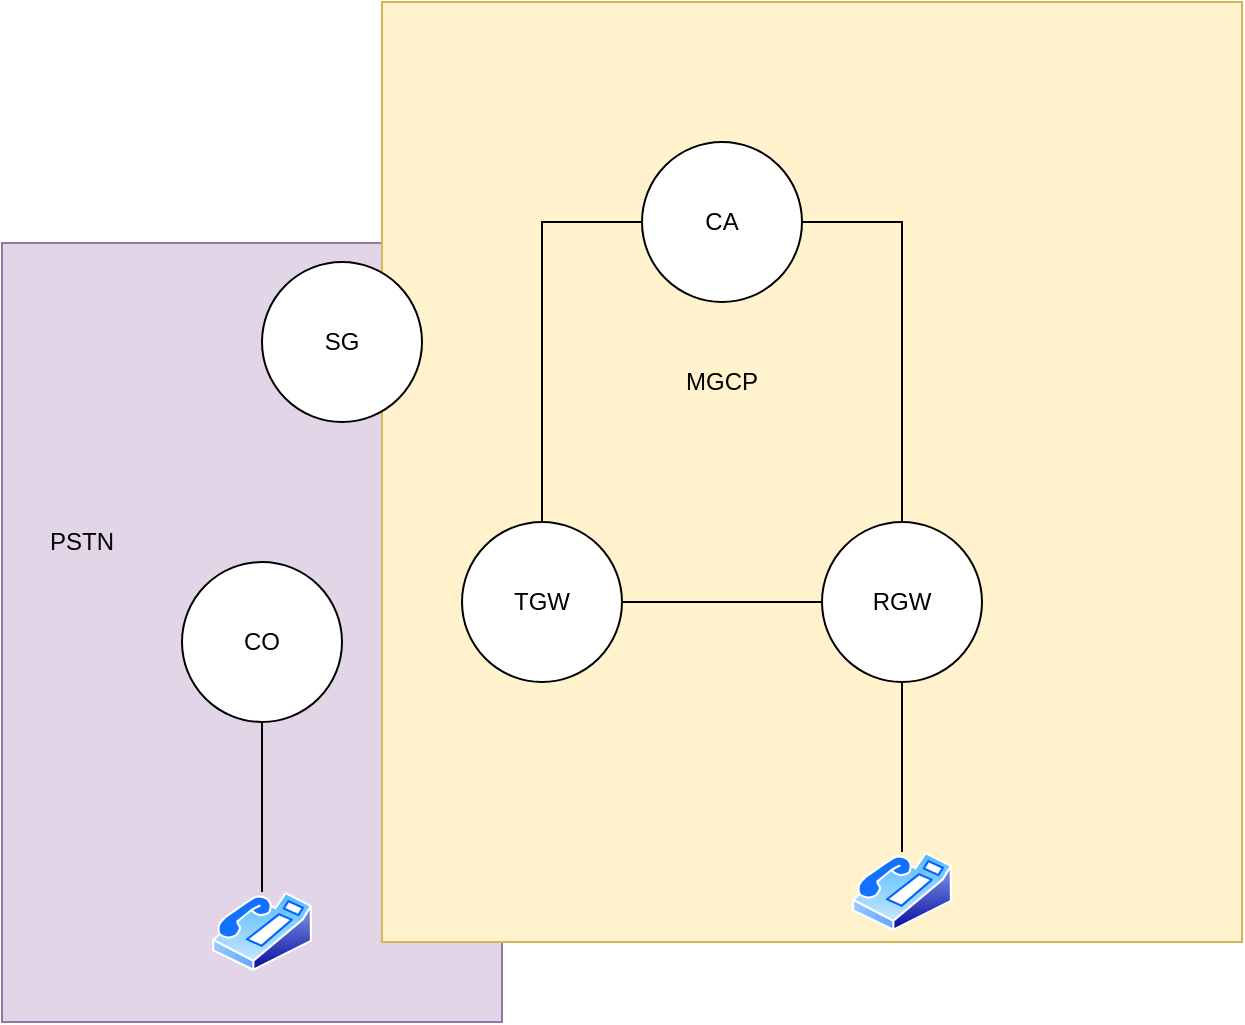 <mxfile version="13.5.1" type="device" pages="2"><diagram id="LALU7TjSTUq3jKSfCI3h" name="Page-1"><mxGraphModel dx="1086" dy="806" grid="1" gridSize="10" guides="1" tooltips="1" connect="1" arrows="1" fold="1" page="1" pageScale="1" pageWidth="827" pageHeight="1169" math="0" shadow="0"><root><mxCell id="0"/><mxCell id="1" parent="0"/><mxCell id="gHCIbLQJ0O03dAlR5LJ3-13" value="" style="rounded=0;whiteSpace=wrap;html=1;fillColor=#e1d5e7;strokeColor=#9673a6;" parent="1" vertex="1"><mxGeometry x="80" y="260.5" width="250" height="389.5" as="geometry"/></mxCell><mxCell id="gHCIbLQJ0O03dAlR5LJ3-12" value="" style="rounded=0;whiteSpace=wrap;html=1;fillColor=#fff2cc;strokeColor=#d6b656;" parent="1" vertex="1"><mxGeometry x="270" y="140" width="430" height="470" as="geometry"/></mxCell><mxCell id="gHCIbLQJ0O03dAlR5LJ3-14" style="edgeStyle=orthogonalEdgeStyle;rounded=0;orthogonalLoop=1;jettySize=auto;html=1;exitX=0;exitY=0.5;exitDx=0;exitDy=0;endArrow=none;endFill=0;" parent="1" source="gHCIbLQJ0O03dAlR5LJ3-1" target="gHCIbLQJ0O03dAlR5LJ3-4" edge="1"><mxGeometry relative="1" as="geometry"/></mxCell><mxCell id="gHCIbLQJ0O03dAlR5LJ3-15" style="edgeStyle=orthogonalEdgeStyle;rounded=0;orthogonalLoop=1;jettySize=auto;html=1;exitX=1;exitY=0.5;exitDx=0;exitDy=0;entryX=0.5;entryY=0;entryDx=0;entryDy=0;endArrow=none;endFill=0;" parent="1" source="gHCIbLQJ0O03dAlR5LJ3-1" target="gHCIbLQJ0O03dAlR5LJ3-2" edge="1"><mxGeometry relative="1" as="geometry"/></mxCell><mxCell id="gHCIbLQJ0O03dAlR5LJ3-1" value="CA" style="ellipse;whiteSpace=wrap;html=1;aspect=fixed;" parent="1" vertex="1"><mxGeometry x="400" y="210" width="80" height="80" as="geometry"/></mxCell><mxCell id="gHCIbLQJ0O03dAlR5LJ3-9" value="" style="edgeStyle=orthogonalEdgeStyle;rounded=0;orthogonalLoop=1;jettySize=auto;html=1;endArrow=none;endFill=0;" parent="1" source="gHCIbLQJ0O03dAlR5LJ3-2" target="gHCIbLQJ0O03dAlR5LJ3-6" edge="1"><mxGeometry relative="1" as="geometry"/></mxCell><mxCell id="gHCIbLQJ0O03dAlR5LJ3-2" value="RGW" style="ellipse;whiteSpace=wrap;html=1;aspect=fixed;" parent="1" vertex="1"><mxGeometry x="490" y="400" width="80" height="80" as="geometry"/></mxCell><mxCell id="gHCIbLQJ0O03dAlR5LJ3-3" value="SG" style="ellipse;whiteSpace=wrap;html=1;aspect=fixed;" parent="1" vertex="1"><mxGeometry x="210" y="270" width="80" height="80" as="geometry"/></mxCell><mxCell id="gHCIbLQJ0O03dAlR5LJ3-16" style="edgeStyle=orthogonalEdgeStyle;rounded=0;orthogonalLoop=1;jettySize=auto;html=1;exitX=1;exitY=0.5;exitDx=0;exitDy=0;entryX=0;entryY=0.5;entryDx=0;entryDy=0;endArrow=none;endFill=0;" parent="1" source="gHCIbLQJ0O03dAlR5LJ3-4" target="gHCIbLQJ0O03dAlR5LJ3-2" edge="1"><mxGeometry relative="1" as="geometry"/></mxCell><mxCell id="gHCIbLQJ0O03dAlR5LJ3-4" value="TGW" style="ellipse;whiteSpace=wrap;html=1;aspect=fixed;" parent="1" vertex="1"><mxGeometry x="310" y="400" width="80" height="80" as="geometry"/></mxCell><mxCell id="gHCIbLQJ0O03dAlR5LJ3-11" value="" style="edgeStyle=orthogonalEdgeStyle;rounded=0;orthogonalLoop=1;jettySize=auto;html=1;endArrow=none;endFill=0;" parent="1" source="gHCIbLQJ0O03dAlR5LJ3-5" target="gHCIbLQJ0O03dAlR5LJ3-10" edge="1"><mxGeometry relative="1" as="geometry"/></mxCell><mxCell id="gHCIbLQJ0O03dAlR5LJ3-5" value="CO" style="ellipse;whiteSpace=wrap;html=1;aspect=fixed;" parent="1" vertex="1"><mxGeometry x="170" y="420" width="80" height="80" as="geometry"/></mxCell><mxCell id="gHCIbLQJ0O03dAlR5LJ3-6" value="" style="aspect=fixed;perimeter=ellipsePerimeter;html=1;align=center;shadow=0;dashed=0;spacingTop=3;image;image=img/lib/active_directory/phone.svg;" parent="1" vertex="1"><mxGeometry x="505" y="565" width="50" height="39.5" as="geometry"/></mxCell><mxCell id="gHCIbLQJ0O03dAlR5LJ3-7" value="PSTN" style="text;html=1;strokeColor=none;fillColor=none;align=center;verticalAlign=middle;whiteSpace=wrap;rounded=0;" parent="1" vertex="1"><mxGeometry x="100" y="400" width="40" height="20" as="geometry"/></mxCell><mxCell id="gHCIbLQJ0O03dAlR5LJ3-8" value="MGCP" style="text;html=1;strokeColor=none;fillColor=none;align=center;verticalAlign=middle;whiteSpace=wrap;rounded=0;" parent="1" vertex="1"><mxGeometry x="420" y="320" width="40" height="20" as="geometry"/></mxCell><mxCell id="gHCIbLQJ0O03dAlR5LJ3-10" value="" style="aspect=fixed;perimeter=ellipsePerimeter;html=1;align=center;shadow=0;dashed=0;spacingTop=3;image;image=img/lib/active_directory/phone.svg;" parent="1" vertex="1"><mxGeometry x="185" y="585" width="50" height="39.5" as="geometry"/></mxCell></root></mxGraphModel></diagram><diagram id="U83VQ3__-1QzSG5hxZhR" name="CbnDocsisDbEntry"><mxGraphModel dx="543" dy="403" grid="1" gridSize="10" guides="1" tooltips="1" connect="1" arrows="1" fold="1" page="1" pageScale="1" pageWidth="827" pageHeight="1169" math="0" shadow="0"><root><mxCell id="vChYFIjHGDnsk4X_cndn-0"/><mxCell id="vChYFIjHGDnsk4X_cndn-1" parent="vChYFIjHGDnsk4X_cndn-0"/><mxCell id="vChYFIjHGDnsk4X_cndn-3" style="edgeStyle=orthogonalEdgeStyle;rounded=0;orthogonalLoop=1;jettySize=auto;html=1;exitX=0.5;exitY=1;exitDx=0;exitDy=0;" edge="1" parent="vChYFIjHGDnsk4X_cndn-1" source="vChYFIjHGDnsk4X_cndn-2"><mxGeometry relative="1" as="geometry"><mxPoint x="325" y="370" as="targetPoint"/></mxGeometry></mxCell><mxCell id="vChYFIjHGDnsk4X_cndn-2" value="" style="ellipse;whiteSpace=wrap;html=1;aspect=fixed;" vertex="1" parent="vChYFIjHGDnsk4X_cndn-1"><mxGeometry x="320" y="120" width="10" height="10" as="geometry"/></mxCell><mxCell id="vChYFIjHGDnsk4X_cndn-4" value="Power On the system" style="text;html=1;strokeColor=none;fillColor=none;align=center;verticalAlign=middle;whiteSpace=wrap;rounded=0;" vertex="1" parent="vChYFIjHGDnsk4X_cndn-1"><mxGeometry x="249" y="90" width="165" height="20" as="geometry"/></mxCell><mxCell id="vChYFIjHGDnsk4X_cndn-5" value="Initialize the database of CbnDocsisDb" style="text;html=1;strokeColor=none;fillColor=none;align=left;verticalAlign=middle;whiteSpace=wrap;rounded=0;" vertex="1" parent="vChYFIjHGDnsk4X_cndn-1"><mxGeometry x="330" y="140" width="240" height="20" as="geometry"/></mxCell><mxCell id="vChYFIjHGDnsk4X_cndn-6" value="The database setup fail caused by some reason" style="text;html=1;strokeColor=none;fillColor=none;align=left;verticalAlign=middle;whiteSpace=wrap;rounded=0;" vertex="1" parent="vChYFIjHGDnsk4X_cndn-1"><mxGeometry x="330" y="220" width="280" height="20" as="geometry"/></mxCell><mxCell id="vChYFIjHGDnsk4X_cndn-7" value="" style="endArrow=none;dashed=1;html=1;dashPattern=1 3;strokeWidth=2;" edge="1" parent="vChYFIjHGDnsk4X_cndn-1"><mxGeometry width="50" height="50" relative="1" as="geometry"><mxPoint x="439" y="220" as="sourcePoint"/><mxPoint x="439" y="170" as="targetPoint"/></mxGeometry></mxCell><mxCell id="vChYFIjHGDnsk4X_cndn-8" value="Walk the whole mibs" style="text;html=1;strokeColor=#82b366;fillColor=#d5e8d4;align=left;verticalAlign=middle;whiteSpace=wrap;rounded=0;" vertex="1" parent="vChYFIjHGDnsk4X_cndn-1"><mxGeometry x="330" y="270" width="140" height="20" as="geometry"/></mxCell><mxCell id="vChYFIjHGDnsk4X_cndn-9" value="It will crash and reboot if the system call the function &quot;CbnDocsisDb_Get_cmConfigOperatorId()&quot;" style="text;html=1;strokeColor=#b85450;fillColor=#f8cecc;align=left;verticalAlign=middle;whiteSpace=wrap;rounded=0;" vertex="1" parent="vChYFIjHGDnsk4X_cndn-1"><mxGeometry x="330" y="310" width="300" height="50" as="geometry"/></mxCell></root></mxGraphModel></diagram></mxfile>
